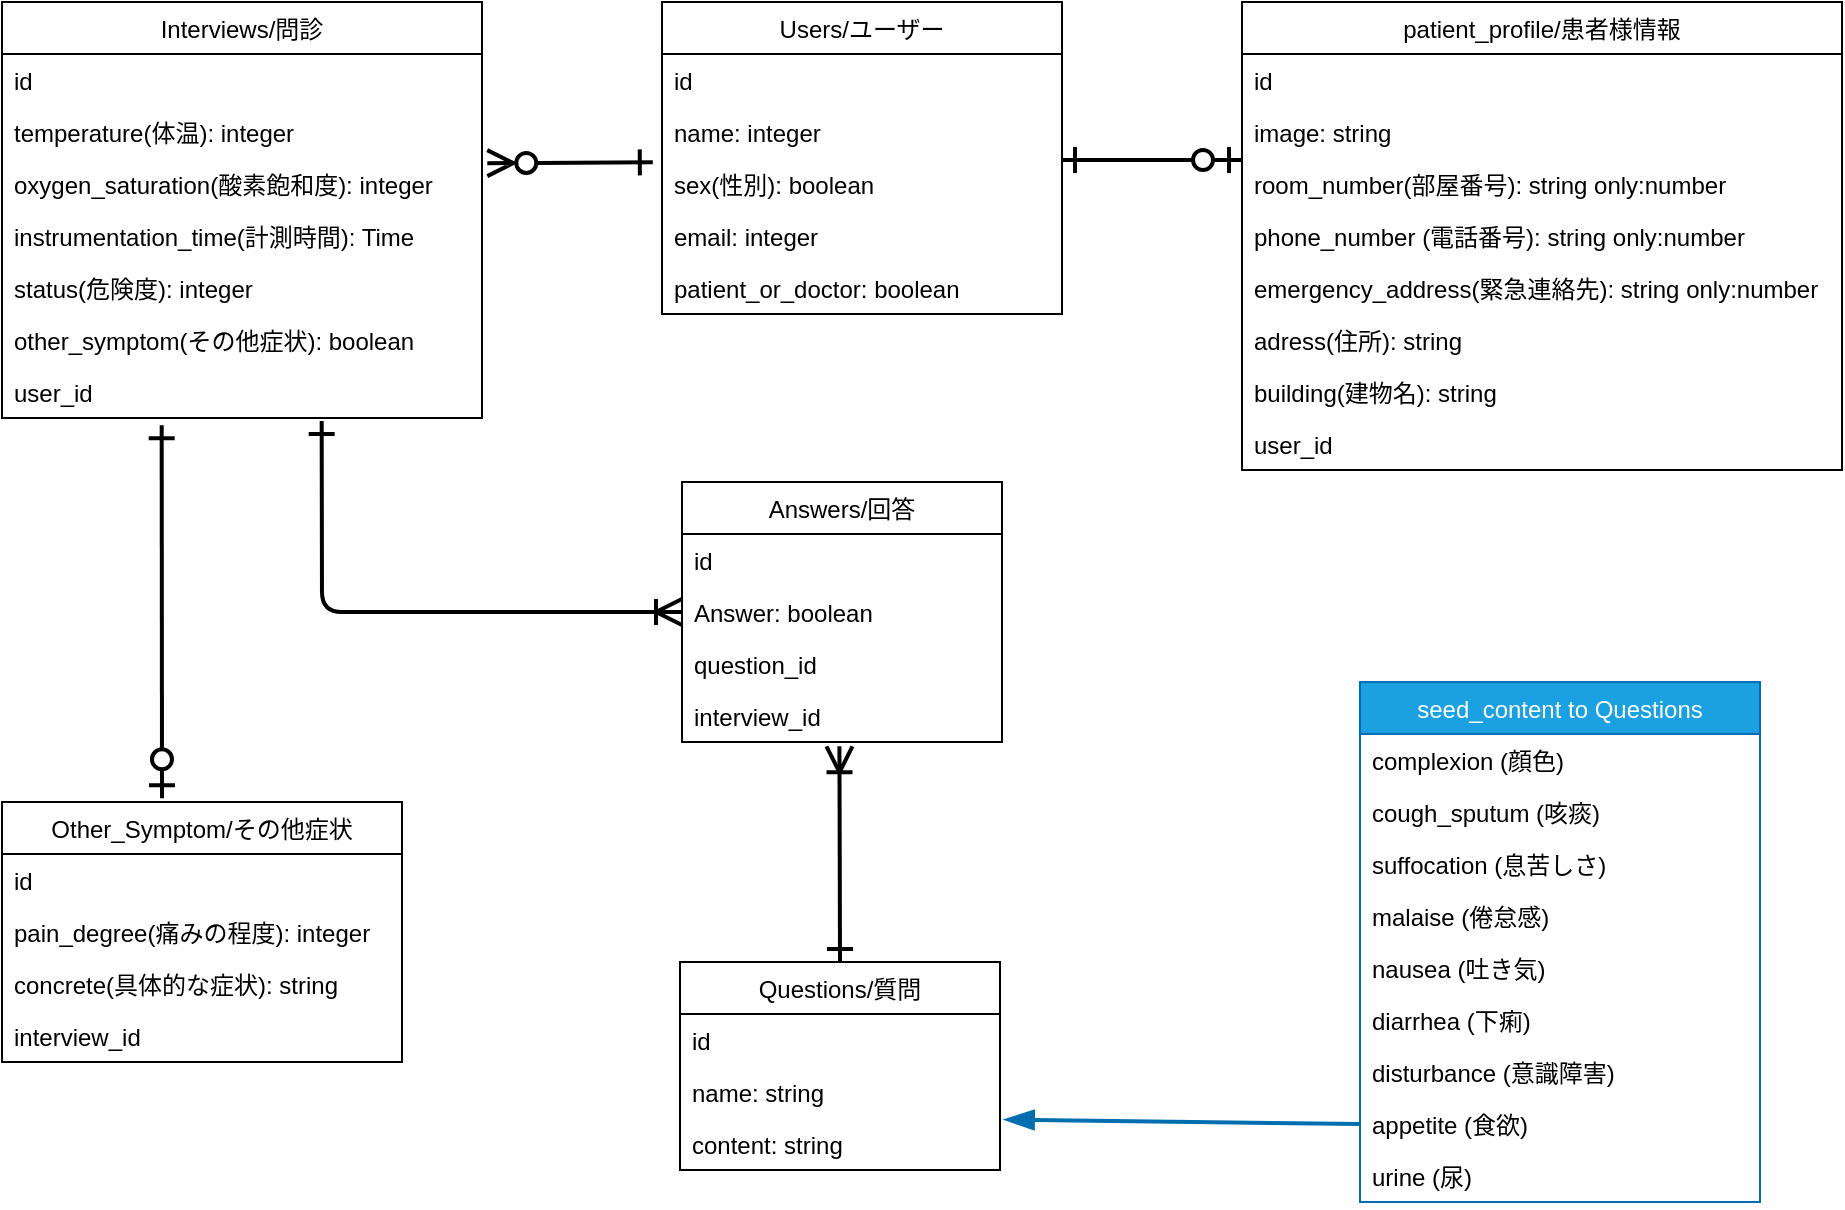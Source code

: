 <mxfile>
    <diagram id="UjBX9D1F_PHXTORusFUd" name="ページ1">
        <mxGraphModel dx="619" dy="485" grid="1" gridSize="10" guides="1" tooltips="1" connect="1" arrows="1" fold="1" page="1" pageScale="1" pageWidth="1000" pageHeight="700" math="0" shadow="0">
            <root>
                <mxCell id="0"/>
                <mxCell id="1" parent="0"/>
                <mxCell id="2" value="Interviews/問診" style="swimlane;fontStyle=0;childLayout=stackLayout;horizontal=1;startSize=26;horizontalStack=0;resizeParent=1;resizeParentMax=0;resizeLast=0;collapsible=1;marginBottom=0;" parent="1" vertex="1">
                    <mxGeometry x="40" y="40" width="240" height="208" as="geometry">
                        <mxRectangle x="40" y="40" width="50" height="26" as="alternateBounds"/>
                    </mxGeometry>
                </mxCell>
                <mxCell id="4" value="id" style="text;strokeColor=none;fillColor=none;align=left;verticalAlign=top;spacingLeft=4;spacingRight=4;overflow=hidden;rotatable=0;points=[[0,0.5],[1,0.5]];portConstraint=eastwest;" parent="2" vertex="1">
                    <mxGeometry y="26" width="240" height="26" as="geometry"/>
                </mxCell>
                <mxCell id="8" value="temperature(体温): integer" style="text;strokeColor=none;fillColor=none;align=left;verticalAlign=top;spacingLeft=4;spacingRight=4;overflow=hidden;rotatable=0;points=[[0,0.5],[1,0.5]];portConstraint=eastwest;" parent="2" vertex="1">
                    <mxGeometry y="52" width="240" height="26" as="geometry"/>
                </mxCell>
                <mxCell id="5" value="oxygen_saturation(酸素飽和度): integer" style="text;strokeColor=none;fillColor=none;align=left;verticalAlign=top;spacingLeft=4;spacingRight=4;overflow=hidden;rotatable=0;points=[[0,0.5],[1,0.5]];portConstraint=eastwest;" parent="2" vertex="1">
                    <mxGeometry y="78" width="240" height="26" as="geometry"/>
                </mxCell>
                <mxCell id="9" value="instrumentation_time(計測時間): Time" style="text;strokeColor=none;fillColor=none;align=left;verticalAlign=top;spacingLeft=4;spacingRight=4;overflow=hidden;rotatable=0;points=[[0,0.5],[1,0.5]];portConstraint=eastwest;" parent="2" vertex="1">
                    <mxGeometry y="104" width="240" height="26" as="geometry"/>
                </mxCell>
                <mxCell id="98" value="status(危険度): integer" style="text;strokeColor=none;fillColor=none;align=left;verticalAlign=top;spacingLeft=4;spacingRight=4;overflow=hidden;rotatable=0;points=[[0,0.5],[1,0.5]];portConstraint=eastwest;" parent="2" vertex="1">
                    <mxGeometry y="130" width="240" height="26" as="geometry"/>
                </mxCell>
                <mxCell id="212" value="other_symptom(その他症状): boolean" style="text;strokeColor=none;fillColor=none;align=left;verticalAlign=top;spacingLeft=4;spacingRight=4;overflow=hidden;rotatable=0;points=[[0,0.5],[1,0.5]];portConstraint=eastwest;" parent="2" vertex="1">
                    <mxGeometry y="156" width="240" height="26" as="geometry"/>
                </mxCell>
                <mxCell id="18" value="user_id" style="text;strokeColor=none;fillColor=none;align=left;verticalAlign=top;spacingLeft=4;spacingRight=4;overflow=hidden;rotatable=0;points=[[0,0.5],[1,0.5]];portConstraint=eastwest;" parent="2" vertex="1">
                    <mxGeometry y="182" width="240" height="26" as="geometry"/>
                </mxCell>
                <mxCell id="64" style="edgeStyle=none;html=1;endArrow=ERzeroToOne;endFill=0;strokeWidth=2;startArrow=ERone;startFill=0;targetPerimeterSpacing=0;rounded=1;sourcePerimeterSpacing=0;endSize=10;startSize=10;entryX=0.2;entryY=-0.014;entryDx=0;entryDy=0;entryPerimeter=0;exitX=0.166;exitY=1.141;exitDx=0;exitDy=0;exitPerimeter=0;" parent="1" edge="1">
                    <mxGeometry relative="1" as="geometry">
                        <mxPoint x="119.84" y="251.666" as="sourcePoint"/>
                        <mxPoint x="120" y="438.18" as="targetPoint"/>
                        <Array as="points"/>
                    </mxGeometry>
                </mxCell>
                <mxCell id="23" value="Users/ユーザー" style="swimlane;fontStyle=0;childLayout=stackLayout;horizontal=1;startSize=26;horizontalStack=0;resizeParent=1;resizeParentMax=0;resizeLast=0;collapsible=1;marginBottom=0;" parent="1" vertex="1">
                    <mxGeometry x="370" y="40" width="200" height="156" as="geometry"/>
                </mxCell>
                <mxCell id="24" value="id" style="text;strokeColor=none;fillColor=none;align=left;verticalAlign=top;spacingLeft=4;spacingRight=4;overflow=hidden;rotatable=0;points=[[0,0.5],[1,0.5]];portConstraint=eastwest;" parent="23" vertex="1">
                    <mxGeometry y="26" width="200" height="26" as="geometry"/>
                </mxCell>
                <mxCell id="25" value="name: integer" style="text;strokeColor=none;fillColor=none;align=left;verticalAlign=top;spacingLeft=4;spacingRight=4;overflow=hidden;rotatable=0;points=[[0,0.5],[1,0.5]];portConstraint=eastwest;" parent="23" vertex="1">
                    <mxGeometry y="52" width="200" height="26" as="geometry"/>
                </mxCell>
                <mxCell id="215" value="sex(性別): boolean" style="text;strokeColor=none;fillColor=none;align=left;verticalAlign=top;spacingLeft=4;spacingRight=4;overflow=hidden;rotatable=0;points=[[0,0.5],[1,0.5]];portConstraint=eastwest;" parent="23" vertex="1">
                    <mxGeometry y="78" width="200" height="26" as="geometry"/>
                </mxCell>
                <mxCell id="26" value="email: integer" style="text;strokeColor=none;fillColor=none;align=left;verticalAlign=top;spacingLeft=4;spacingRight=4;overflow=hidden;rotatable=0;points=[[0,0.5],[1,0.5]];portConstraint=eastwest;" parent="23" vertex="1">
                    <mxGeometry y="104" width="200" height="26" as="geometry"/>
                </mxCell>
                <mxCell id="106" value="patient_or_doctor: boolean" style="text;strokeColor=none;fillColor=none;align=left;verticalAlign=top;spacingLeft=4;spacingRight=4;overflow=hidden;rotatable=0;points=[[0,0.5],[1,0.5]];portConstraint=eastwest;" parent="23" vertex="1">
                    <mxGeometry y="130" width="200" height="26" as="geometry"/>
                </mxCell>
                <mxCell id="134" value="patient_profile/患者様情報" style="swimlane;fontStyle=0;childLayout=stackLayout;horizontal=1;startSize=26;horizontalStack=0;resizeParent=1;resizeParentMax=0;resizeLast=0;collapsible=1;marginBottom=0;" parent="1" vertex="1">
                    <mxGeometry x="660" y="40" width="300" height="234" as="geometry"/>
                </mxCell>
                <mxCell id="135" value="id" style="text;strokeColor=none;fillColor=none;align=left;verticalAlign=top;spacingLeft=4;spacingRight=4;overflow=hidden;rotatable=0;points=[[0,0.5],[1,0.5]];portConstraint=eastwest;" parent="134" vertex="1">
                    <mxGeometry y="26" width="300" height="26" as="geometry"/>
                </mxCell>
                <mxCell id="130" value="image: string" style="text;strokeColor=none;fillColor=none;align=left;verticalAlign=top;spacingLeft=4;spacingRight=4;overflow=hidden;rotatable=0;points=[[0,0.5],[1,0.5]];portConstraint=eastwest;" parent="134" vertex="1">
                    <mxGeometry y="52" width="300" height="26" as="geometry"/>
                </mxCell>
                <mxCell id="27" value="room_number(部屋番号): string only:number" style="text;strokeColor=none;fillColor=none;align=left;verticalAlign=top;spacingLeft=4;spacingRight=4;overflow=hidden;rotatable=0;points=[[0,0.5],[1,0.5]];portConstraint=eastwest;" parent="134" vertex="1">
                    <mxGeometry y="78" width="300" height="26" as="geometry"/>
                </mxCell>
                <mxCell id="28" value="phone_number (電話番号): string only:number" style="text;strokeColor=none;fillColor=none;align=left;verticalAlign=top;spacingLeft=4;spacingRight=4;overflow=hidden;rotatable=0;points=[[0,0.5],[1,0.5]];portConstraint=eastwest;fontSize=12;" parent="134" vertex="1">
                    <mxGeometry y="104" width="300" height="26" as="geometry"/>
                </mxCell>
                <mxCell id="73" value="emergency_address(緊急連絡先): string only:number" style="text;strokeColor=none;fillColor=none;align=left;verticalAlign=top;spacingLeft=4;spacingRight=4;overflow=hidden;rotatable=0;points=[[0,0.5],[1,0.5]];portConstraint=eastwest;" parent="134" vertex="1">
                    <mxGeometry y="130" width="300" height="26" as="geometry"/>
                </mxCell>
                <mxCell id="30" value="adress(住所): string" style="text;strokeColor=none;fillColor=none;align=left;verticalAlign=top;spacingLeft=4;spacingRight=4;overflow=hidden;rotatable=0;points=[[0,0.5],[1,0.5]];portConstraint=eastwest;" parent="134" vertex="1">
                    <mxGeometry y="156" width="300" height="26" as="geometry"/>
                </mxCell>
                <mxCell id="65" value="building(建物名): string" style="text;strokeColor=none;fillColor=none;align=left;verticalAlign=top;spacingLeft=4;spacingRight=4;overflow=hidden;rotatable=0;points=[[0,0.5],[1,0.5]];portConstraint=eastwest;" parent="134" vertex="1">
                    <mxGeometry y="182" width="300" height="26" as="geometry"/>
                </mxCell>
                <mxCell id="139" value="user_id" style="text;strokeColor=none;fillColor=none;align=left;verticalAlign=top;spacingLeft=4;spacingRight=4;overflow=hidden;rotatable=0;points=[[0,0.5],[1,0.5]];portConstraint=eastwest;" parent="134" vertex="1">
                    <mxGeometry y="208" width="300" height="26" as="geometry"/>
                </mxCell>
                <mxCell id="141" value="Answers/回答" style="swimlane;fontStyle=0;childLayout=stackLayout;horizontal=1;startSize=26;horizontalStack=0;resizeParent=1;resizeParentMax=0;resizeLast=0;collapsible=1;marginBottom=0;" parent="1" vertex="1">
                    <mxGeometry x="380" y="280" width="160" height="130" as="geometry"/>
                </mxCell>
                <mxCell id="142" value="id" style="text;strokeColor=none;fillColor=none;align=left;verticalAlign=top;spacingLeft=4;spacingRight=4;overflow=hidden;rotatable=0;points=[[0,0.5],[1,0.5]];portConstraint=eastwest;" parent="141" vertex="1">
                    <mxGeometry y="26" width="160" height="26" as="geometry"/>
                </mxCell>
                <mxCell id="10" value="Answer: boolean" style="text;strokeColor=none;fillColor=none;align=left;verticalAlign=top;spacingLeft=4;spacingRight=4;overflow=hidden;rotatable=0;points=[[0,0.5],[1,0.5]];portConstraint=eastwest;" parent="141" vertex="1">
                    <mxGeometry y="52" width="160" height="26" as="geometry"/>
                </mxCell>
                <mxCell id="13" value="question_id" style="text;strokeColor=none;fillColor=none;align=left;verticalAlign=top;spacingLeft=4;spacingRight=4;overflow=hidden;rotatable=0;points=[[0,0.5],[1,0.5]];portConstraint=eastwest;" parent="141" vertex="1">
                    <mxGeometry y="78" width="160" height="26" as="geometry"/>
                </mxCell>
                <mxCell id="146" value="interview_id" style="text;strokeColor=none;fillColor=none;align=left;verticalAlign=top;spacingLeft=4;spacingRight=4;overflow=hidden;rotatable=0;points=[[0,0.5],[1,0.5]];portConstraint=eastwest;" parent="141" vertex="1">
                    <mxGeometry y="104" width="160" height="26" as="geometry"/>
                </mxCell>
                <mxCell id="149" style="edgeStyle=none;html=1;endArrow=ERzeroToMany;endFill=0;strokeWidth=2;startArrow=ERone;startFill=0;targetPerimeterSpacing=0;rounded=1;sourcePerimeterSpacing=0;endSize=10;startSize=10;entryX=1.011;entryY=0.099;entryDx=0;entryDy=0;entryPerimeter=0;exitX=-0.023;exitY=0.083;exitDx=0;exitDy=0;exitPerimeter=0;" parent="1" source="215" target="5" edge="1">
                    <mxGeometry relative="1" as="geometry">
                        <mxPoint x="360" y="121" as="sourcePoint"/>
                        <mxPoint x="319.44" y="273.172" as="targetPoint"/>
                        <Array as="points"/>
                    </mxGeometry>
                </mxCell>
                <mxCell id="150" style="edgeStyle=none;html=1;endArrow=ERzeroToOne;endFill=0;strokeWidth=2;startArrow=ERone;startFill=0;targetPerimeterSpacing=0;rounded=1;sourcePerimeterSpacing=0;endSize=10;startSize=10;entryX=0;entryY=0.5;entryDx=0;entryDy=0;" parent="1" edge="1">
                    <mxGeometry relative="1" as="geometry">
                        <mxPoint x="570" y="119" as="sourcePoint"/>
                        <mxPoint x="660" y="119" as="targetPoint"/>
                        <Array as="points"/>
                    </mxGeometry>
                </mxCell>
                <mxCell id="159" value="Other_Symptom/その他症状" style="swimlane;fontStyle=0;childLayout=stackLayout;horizontal=1;startSize=26;horizontalStack=0;resizeParent=1;resizeParentMax=0;resizeLast=0;collapsible=1;marginBottom=0;" parent="1" vertex="1">
                    <mxGeometry x="40" y="440" width="200" height="130" as="geometry"/>
                </mxCell>
                <mxCell id="160" value="id" style="text;strokeColor=none;fillColor=none;align=left;verticalAlign=top;spacingLeft=4;spacingRight=4;overflow=hidden;rotatable=0;points=[[0,0.5],[1,0.5]];portConstraint=eastwest;" parent="159" vertex="1">
                    <mxGeometry y="26" width="200" height="26" as="geometry"/>
                </mxCell>
                <mxCell id="161" value="pain_degree(痛みの程度): integer" style="text;strokeColor=none;fillColor=none;align=left;verticalAlign=top;spacingLeft=4;spacingRight=4;overflow=hidden;rotatable=0;points=[[0,0.5],[1,0.5]];portConstraint=eastwest;" parent="159" vertex="1">
                    <mxGeometry y="52" width="200" height="26" as="geometry"/>
                </mxCell>
                <mxCell id="162" value="concrete(具体的な症状): string" style="text;strokeColor=none;fillColor=none;align=left;verticalAlign=top;spacingLeft=4;spacingRight=4;overflow=hidden;rotatable=0;points=[[0,0.5],[1,0.5]];portConstraint=eastwest;" parent="159" vertex="1">
                    <mxGeometry y="78" width="200" height="26" as="geometry"/>
                </mxCell>
                <mxCell id="163" value="interview_id" style="text;strokeColor=none;fillColor=none;align=left;verticalAlign=top;spacingLeft=4;spacingRight=4;overflow=hidden;rotatable=0;points=[[0,0.5],[1,0.5]];portConstraint=eastwest;" parent="159" vertex="1">
                    <mxGeometry y="104" width="200" height="26" as="geometry"/>
                </mxCell>
                <mxCell id="213" style="edgeStyle=none;html=1;exitX=0.5;exitY=0;exitDx=0;exitDy=0;endArrow=ERoneToMany;endFill=0;strokeWidth=2;startArrow=ERone;startFill=0;endSize=10;startSize=10;entryX=0.492;entryY=1.083;entryDx=0;entryDy=0;entryPerimeter=0;" parent="1" source="164" target="146" edge="1">
                    <mxGeometry relative="1" as="geometry">
                        <mxPoint x="360" y="450" as="targetPoint"/>
                    </mxGeometry>
                </mxCell>
                <mxCell id="164" value="Questions/質問" style="swimlane;fontStyle=0;childLayout=stackLayout;horizontal=1;startSize=26;horizontalStack=0;resizeParent=1;resizeParentMax=0;resizeLast=0;collapsible=1;marginBottom=0;" parent="1" vertex="1">
                    <mxGeometry x="379" y="520" width="160" height="104" as="geometry"/>
                </mxCell>
                <mxCell id="165" value="id" style="text;strokeColor=none;fillColor=none;align=left;verticalAlign=top;spacingLeft=4;spacingRight=4;overflow=hidden;rotatable=0;points=[[0,0.5],[1,0.5]];portConstraint=eastwest;" parent="164" vertex="1">
                    <mxGeometry y="26" width="160" height="26" as="geometry"/>
                </mxCell>
                <mxCell id="184" value="name: string" style="text;strokeColor=none;fillColor=none;align=left;verticalAlign=top;spacingLeft=4;spacingRight=4;overflow=hidden;rotatable=0;points=[[0,0.5],[1,0.5]];portConstraint=eastwest;" parent="164" vertex="1">
                    <mxGeometry y="52" width="160" height="26" as="geometry"/>
                </mxCell>
                <mxCell id="185" value="content: string" style="text;strokeColor=none;fillColor=none;align=left;verticalAlign=top;spacingLeft=4;spacingRight=4;overflow=hidden;rotatable=0;points=[[0,0.5],[1,0.5]];portConstraint=eastwest;" parent="164" vertex="1">
                    <mxGeometry y="78" width="160" height="26" as="geometry"/>
                </mxCell>
                <mxCell id="188" style="edgeStyle=none;html=1;endArrow=ERoneToMany;endFill=0;strokeWidth=2;startArrow=ERone;startFill=0;targetPerimeterSpacing=0;rounded=1;sourcePerimeterSpacing=0;endSize=10;startSize=10;entryX=0;entryY=0.5;entryDx=0;entryDy=0;exitX=0.666;exitY=1.056;exitDx=0;exitDy=0;exitPerimeter=0;" parent="1" source="18" target="10" edge="1">
                    <mxGeometry relative="1" as="geometry">
                        <mxPoint x="161" y="250" as="sourcePoint"/>
                        <mxPoint x="161" y="360" as="targetPoint"/>
                        <Array as="points">
                            <mxPoint x="200" y="345"/>
                        </Array>
                    </mxGeometry>
                </mxCell>
                <mxCell id="214" style="edgeStyle=none;html=1;entryX=1.014;entryY=0.031;entryDx=0;entryDy=0;entryPerimeter=0;startArrow=none;startFill=0;endArrow=blockThin;endFill=1;strokeWidth=2;endSize=10;fillColor=#1ba1e2;strokeColor=#006EAF;exitX=0;exitY=0.5;exitDx=0;exitDy=0;" parent="1" source="202" target="185" edge="1">
                    <mxGeometry relative="1" as="geometry">
                        <Array as="points"/>
                        <mxPoint x="590" y="599" as="sourcePoint"/>
                    </mxGeometry>
                </mxCell>
                <mxCell id="189" value="seed_content to Questions" style="swimlane;fontStyle=0;childLayout=stackLayout;horizontal=1;startSize=26;horizontalStack=0;resizeParent=1;resizeParentMax=0;resizeLast=0;collapsible=1;marginBottom=0;fillColor=#1ba1e2;fontColor=#ffffff;strokeColor=#006EAF;" parent="1" vertex="1">
                    <mxGeometry x="719" y="380" width="200" height="260" as="geometry"/>
                </mxCell>
                <mxCell id="195" value="complexion (顔色)" style="text;strokeColor=none;fillColor=none;align=left;verticalAlign=top;spacingLeft=4;spacingRight=4;overflow=hidden;rotatable=0;points=[[0,0.5],[1,0.5]];portConstraint=eastwest;" parent="189" vertex="1">
                    <mxGeometry y="26" width="200" height="26" as="geometry"/>
                </mxCell>
                <mxCell id="196" value="cough_sputum (咳痰)" style="text;strokeColor=none;fillColor=none;align=left;verticalAlign=top;spacingLeft=4;spacingRight=4;overflow=hidden;rotatable=0;points=[[0,0.5],[1,0.5]];portConstraint=eastwest;" parent="189" vertex="1">
                    <mxGeometry y="52" width="200" height="26" as="geometry"/>
                </mxCell>
                <mxCell id="197" value="suffocation (息苦しさ)" style="text;strokeColor=none;fillColor=none;align=left;verticalAlign=top;spacingLeft=4;spacingRight=4;overflow=hidden;rotatable=0;points=[[0,0.5],[1,0.5]];portConstraint=eastwest;" parent="189" vertex="1">
                    <mxGeometry y="78" width="200" height="26" as="geometry"/>
                </mxCell>
                <mxCell id="198" value="malaise (倦怠感)" style="text;strokeColor=none;fillColor=none;align=left;verticalAlign=top;spacingLeft=4;spacingRight=4;overflow=hidden;rotatable=0;points=[[0,0.5],[1,0.5]];portConstraint=eastwest;" parent="189" vertex="1">
                    <mxGeometry y="104" width="200" height="26" as="geometry"/>
                </mxCell>
                <mxCell id="199" value="nausea (吐き気)" style="text;strokeColor=none;fillColor=none;align=left;verticalAlign=top;spacingLeft=4;spacingRight=4;overflow=hidden;rotatable=0;points=[[0,0.5],[1,0.5]];portConstraint=eastwest;" parent="189" vertex="1">
                    <mxGeometry y="130" width="200" height="26" as="geometry"/>
                </mxCell>
                <mxCell id="200" value="diarrhea (下痢)" style="text;strokeColor=none;fillColor=none;align=left;verticalAlign=top;spacingLeft=4;spacingRight=4;overflow=hidden;rotatable=0;points=[[0,0.5],[1,0.5]];portConstraint=eastwest;" parent="189" vertex="1">
                    <mxGeometry y="156" width="200" height="26" as="geometry"/>
                </mxCell>
                <mxCell id="201" value="disturbance (意識障害)" style="text;strokeColor=none;fillColor=none;align=left;verticalAlign=top;spacingLeft=4;spacingRight=4;overflow=hidden;rotatable=0;points=[[0,0.5],[1,0.5]];portConstraint=eastwest;" parent="189" vertex="1">
                    <mxGeometry y="182" width="200" height="26" as="geometry"/>
                </mxCell>
                <mxCell id="202" value="appetite (食欲)" style="text;strokeColor=none;fillColor=none;align=left;verticalAlign=top;spacingLeft=4;spacingRight=4;overflow=hidden;rotatable=0;points=[[0,0.5],[1,0.5]];portConstraint=eastwest;" parent="189" vertex="1">
                    <mxGeometry y="208" width="200" height="26" as="geometry"/>
                </mxCell>
                <mxCell id="203" value="urine (尿)" style="text;strokeColor=none;fillColor=none;align=left;verticalAlign=top;spacingLeft=4;spacingRight=4;overflow=hidden;rotatable=0;points=[[0,0.5],[1,0.5]];portConstraint=eastwest;" parent="189" vertex="1">
                    <mxGeometry y="234" width="200" height="26" as="geometry"/>
                </mxCell>
            </root>
        </mxGraphModel>
    </diagram>
</mxfile>
